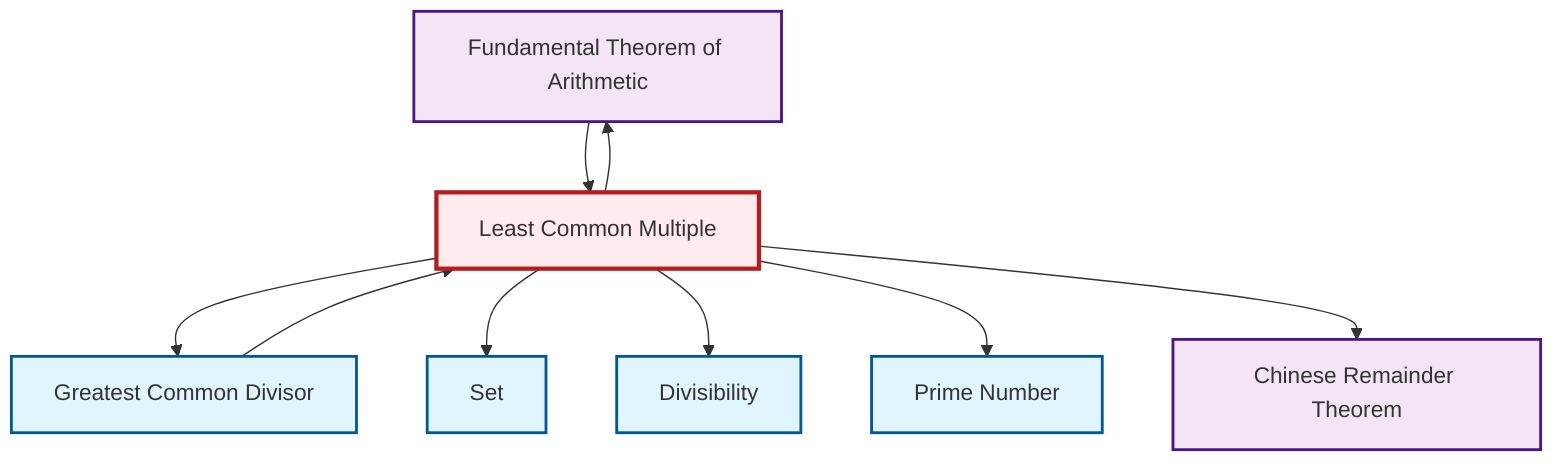 graph TD
    classDef definition fill:#e1f5fe,stroke:#01579b,stroke-width:2px
    classDef theorem fill:#f3e5f5,stroke:#4a148c,stroke-width:2px
    classDef axiom fill:#fff3e0,stroke:#e65100,stroke-width:2px
    classDef example fill:#e8f5e9,stroke:#1b5e20,stroke-width:2px
    classDef current fill:#ffebee,stroke:#b71c1c,stroke-width:3px
    def-prime["Prime Number"]:::definition
    thm-fundamental-arithmetic["Fundamental Theorem of Arithmetic"]:::theorem
    thm-chinese-remainder["Chinese Remainder Theorem"]:::theorem
    def-set["Set"]:::definition
    def-divisibility["Divisibility"]:::definition
    def-lcm["Least Common Multiple"]:::definition
    def-gcd["Greatest Common Divisor"]:::definition
    def-lcm --> def-gcd
    def-lcm --> def-set
    def-lcm --> def-divisibility
    def-lcm --> def-prime
    def-lcm --> thm-chinese-remainder
    def-lcm --> thm-fundamental-arithmetic
    thm-fundamental-arithmetic --> def-lcm
    def-gcd --> def-lcm
    class def-lcm current